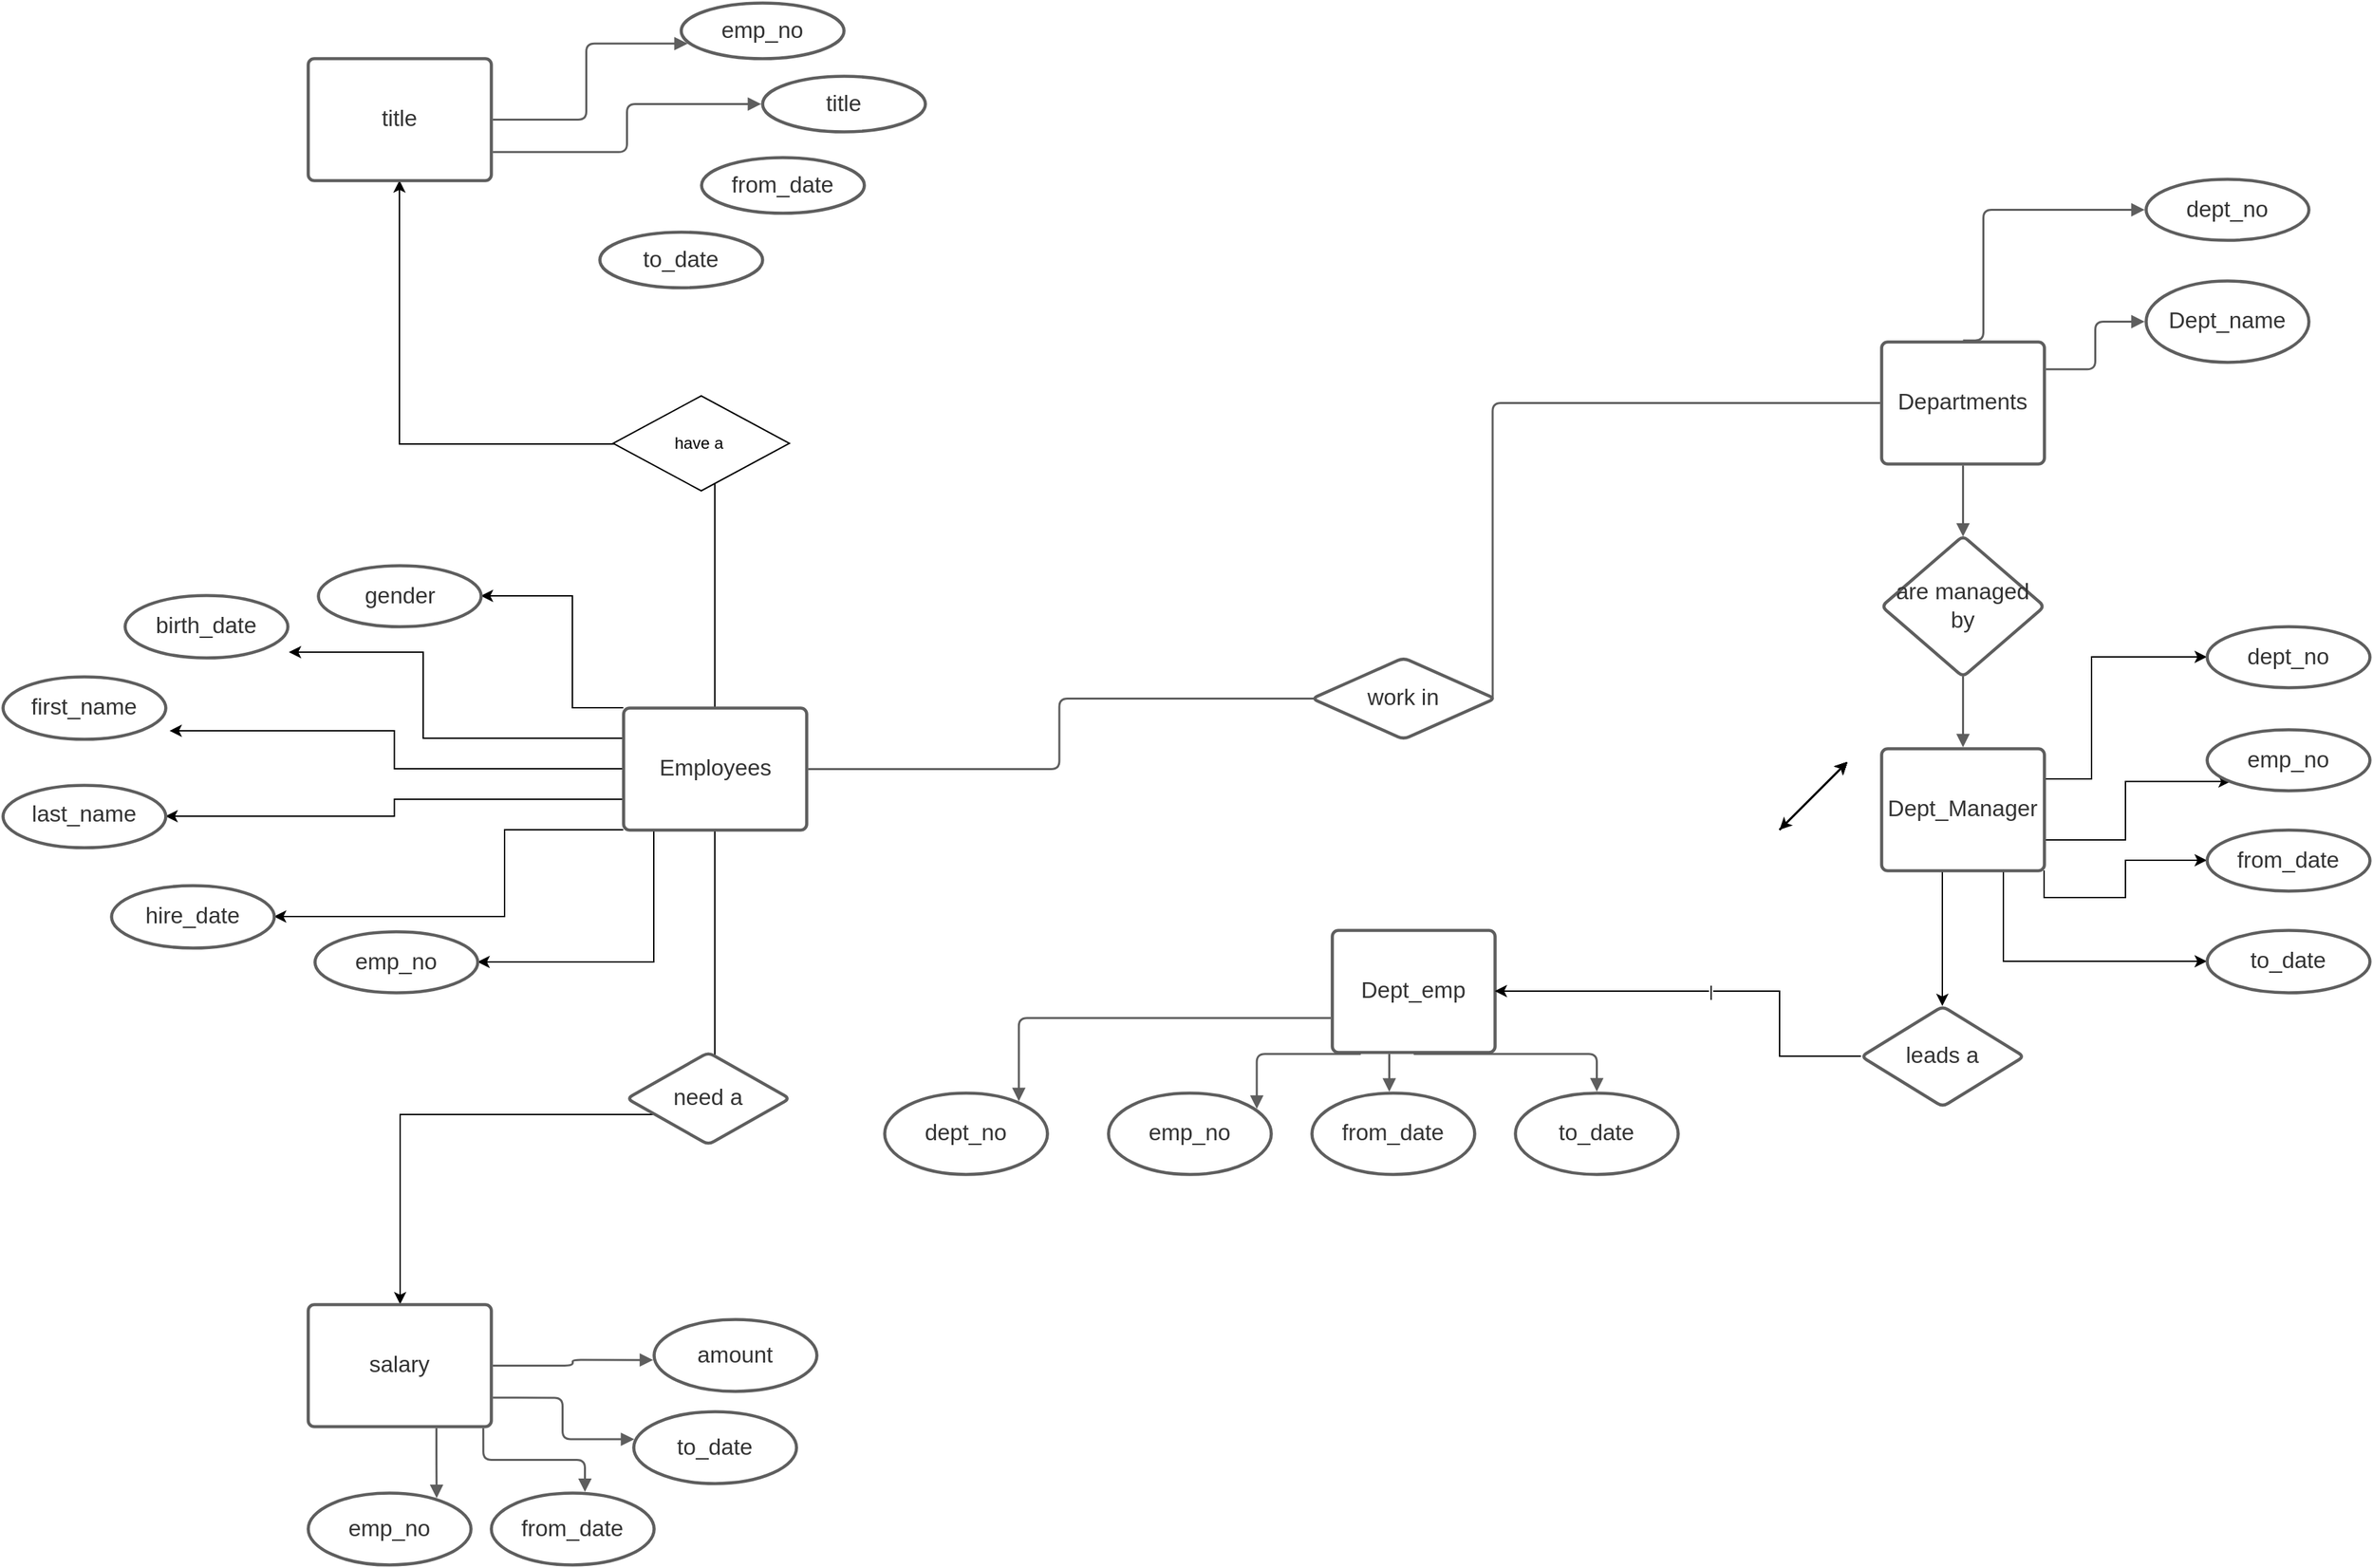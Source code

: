 <mxfile version="20.3.2" type="github"><diagram name="Page-1" id="e56a1550-8fbb-45ad-956c-1786394a9013"><mxGraphModel dx="1278" dy="579" grid="1" gridSize="10" guides="1" tooltips="1" connect="1" arrows="1" fold="1" page="1" pageScale="1" pageWidth="1100" pageHeight="850" background="none" math="0" shadow="0"><root><mxCell id="0"/><mxCell id="1" parent="0"/><mxCell id="KcR6Oc8ULUUjkKVTyV3o-144" style="edgeStyle=orthogonalEdgeStyle;rounded=0;orthogonalLoop=1;jettySize=auto;html=1;exitX=0.5;exitY=0;exitDx=0;exitDy=0;entryX=0.5;entryY=1;entryDx=0;entryDy=0;" parent="1" source="KcR6Oc8ULUUjkKVTyV3o-69" target="KcR6Oc8ULUUjkKVTyV3o-119" edge="1"><mxGeometry relative="1" as="geometry"/></mxCell><mxCell id="KcR6Oc8ULUUjkKVTyV3o-146" style="edgeStyle=orthogonalEdgeStyle;rounded=0;orthogonalLoop=1;jettySize=auto;html=1;exitX=0.5;exitY=1;exitDx=0;exitDy=0;" parent="1" source="KcR6Oc8ULUUjkKVTyV3o-69" target="KcR6Oc8ULUUjkKVTyV3o-101" edge="1"><mxGeometry relative="1" as="geometry"><Array as="points"><mxPoint x="785" y="850"/><mxPoint x="553" y="850"/></Array></mxGeometry></mxCell><mxCell id="KcR6Oc8ULUUjkKVTyV3o-157" style="edgeStyle=orthogonalEdgeStyle;rounded=0;orthogonalLoop=1;jettySize=auto;html=1;exitX=0.25;exitY=1;exitDx=0;exitDy=0;entryX=1;entryY=0.5;entryDx=0;entryDy=0;" parent="1" source="KcR6Oc8ULUUjkKVTyV3o-69" target="KcR6Oc8ULUUjkKVTyV3o-82" edge="1"><mxGeometry relative="1" as="geometry"><Array as="points"><mxPoint x="740" y="640"/><mxPoint x="740" y="738"/></Array></mxGeometry></mxCell><mxCell id="KcR6Oc8ULUUjkKVTyV3o-163" style="edgeStyle=orthogonalEdgeStyle;rounded=0;orthogonalLoop=1;jettySize=auto;html=1;exitX=0;exitY=1;exitDx=0;exitDy=0;entryX=1;entryY=0.5;entryDx=0;entryDy=0;" parent="1" source="KcR6Oc8ULUUjkKVTyV3o-69" target="KcR6Oc8ULUUjkKVTyV3o-81" edge="1"><mxGeometry relative="1" as="geometry"><Array as="points"><mxPoint x="630" y="640"/><mxPoint x="630" y="704"/></Array></mxGeometry></mxCell><mxCell id="KcR6Oc8ULUUjkKVTyV3o-167" style="edgeStyle=orthogonalEdgeStyle;rounded=0;orthogonalLoop=1;jettySize=auto;html=1;exitX=0;exitY=0.75;exitDx=0;exitDy=0;entryX=1;entryY=0.5;entryDx=0;entryDy=0;" parent="1" source="KcR6Oc8ULUUjkKVTyV3o-69" target="KcR6Oc8ULUUjkKVTyV3o-80" edge="1"><mxGeometry relative="1" as="geometry"/></mxCell><mxCell id="KcR6Oc8ULUUjkKVTyV3o-170" style="edgeStyle=orthogonalEdgeStyle;rounded=0;orthogonalLoop=1;jettySize=auto;html=1;exitX=0;exitY=0.5;exitDx=0;exitDy=0;entryX=1.025;entryY=0.87;entryDx=0;entryDy=0;entryPerimeter=0;" parent="1" source="KcR6Oc8ULUUjkKVTyV3o-69" target="KcR6Oc8ULUUjkKVTyV3o-79" edge="1"><mxGeometry relative="1" as="geometry"/></mxCell><mxCell id="KcR6Oc8ULUUjkKVTyV3o-172" style="edgeStyle=orthogonalEdgeStyle;rounded=0;orthogonalLoop=1;jettySize=auto;html=1;exitX=0;exitY=0.25;exitDx=0;exitDy=0;entryX=1.008;entryY=0.913;entryDx=0;entryDy=0;entryPerimeter=0;" parent="1" source="KcR6Oc8ULUUjkKVTyV3o-69" target="KcR6Oc8ULUUjkKVTyV3o-78" edge="1"><mxGeometry relative="1" as="geometry"><Array as="points"><mxPoint x="570" y="573"/><mxPoint x="570" y="509"/></Array></mxGeometry></mxCell><mxCell id="KcR6Oc8ULUUjkKVTyV3o-174" style="edgeStyle=orthogonalEdgeStyle;rounded=0;orthogonalLoop=1;jettySize=auto;html=1;exitX=0;exitY=0;exitDx=0;exitDy=0;entryX=1;entryY=0.5;entryDx=0;entryDy=0;" parent="1" source="KcR6Oc8ULUUjkKVTyV3o-69" target="KcR6Oc8ULUUjkKVTyV3o-77" edge="1"><mxGeometry relative="1" as="geometry"><Array as="points"><mxPoint x="680" y="550"/><mxPoint x="680" y="468"/></Array></mxGeometry></mxCell><UserObject label="Employees" lucidchartObjectId="xz9R6bpW.FXE" id="KcR6Oc8ULUUjkKVTyV3o-69"><mxCell style="html=1;overflow=block;blockSpacing=1;whiteSpace=wrap;fontSize=16.7;fontColor=#333333;align=center;spacing=3.8;strokeColor=#5e5e5e;strokeOpacity=100;rounded=1;absoluteArcSize=1;arcSize=9;strokeWidth=2.3;" parent="1" vertex="1"><mxGeometry x="717.5" y="550" width="135" height="90" as="geometry"/></mxCell></UserObject><UserObject label="Departments" lucidchartObjectId="kD9RG~DW.CCm" id="KcR6Oc8ULUUjkKVTyV3o-70"><mxCell style="html=1;overflow=block;blockSpacing=1;whiteSpace=wrap;fontSize=16.7;fontColor=#333333;align=center;spacing=3.8;strokeColor=#5e5e5e;strokeOpacity=100;rounded=1;absoluteArcSize=1;arcSize=9;strokeWidth=2.3;" parent="1" vertex="1"><mxGeometry x="1645" y="280" width="120" height="90" as="geometry"/></mxCell></UserObject><UserObject label="work in" lucidchartObjectId="pD9RKShQ2z.8" id="KcR6Oc8ULUUjkKVTyV3o-71"><mxCell style="html=1;overflow=block;blockSpacing=1;whiteSpace=wrap;shape=rhombus;fontSize=16.7;fontColor=#333333;align=center;spacing=3.8;strokeColor=#5e5e5e;strokeOpacity=100;rounded=1;absoluteArcSize=1;arcSize=9;strokeWidth=2.3;" parent="1" vertex="1"><mxGeometry x="1225" y="513" width="135" height="60" as="geometry"/></mxCell></UserObject><UserObject label="" lucidchartObjectId="sD9RB4WL8Vf5" id="KcR6Oc8ULUUjkKVTyV3o-72"><mxCell style="html=1;jettySize=18;whiteSpace=wrap;fontSize=13;strokeColor=#5E5E5E;strokeWidth=1.5;rounded=1;arcSize=12;edgeStyle=orthogonalEdgeStyle;startArrow=none;endArrow=none;exitX=1.008;exitY=0.5;exitPerimeter=0;entryX=0.013;entryY=0.5;entryPerimeter=0;" parent="1" source="KcR6Oc8ULUUjkKVTyV3o-69" target="KcR6Oc8ULUUjkKVTyV3o-71" edge="1"><mxGeometry width="100" height="100" relative="1" as="geometry"><Array as="points"/></mxGeometry></mxCell></UserObject><UserObject label="" lucidchartObjectId="vD9Rih2TIAbO" id="KcR6Oc8ULUUjkKVTyV3o-73"><mxCell style="html=1;jettySize=18;whiteSpace=wrap;fontSize=13;strokeColor=#5E5E5E;strokeWidth=1.5;rounded=1;arcSize=12;edgeStyle=orthogonalEdgeStyle;startArrow=none;endArrow=none;exitX=-0.009;exitY=0.5;exitPerimeter=0;entryX=0.987;entryY=0.5;entryPerimeter=0;" parent="1" source="KcR6Oc8ULUUjkKVTyV3o-70" target="KcR6Oc8ULUUjkKVTyV3o-71" edge="1"><mxGeometry width="100" height="100" relative="1" as="geometry"><Array as="points"/></mxGeometry></mxCell></UserObject><mxCell id="KcR6Oc8ULUUjkKVTyV3o-139" value="" style="edgeStyle=orthogonalEdgeStyle;rounded=0;orthogonalLoop=1;jettySize=auto;html=1;" parent="1" source="KcR6Oc8ULUUjkKVTyV3o-74" target="KcR6Oc8ULUUjkKVTyV3o-116" edge="1"><mxGeometry relative="1" as="geometry"><Array as="points"><mxPoint x="1690" y="710"/><mxPoint x="1690" y="710"/></Array></mxGeometry></mxCell><mxCell id="KcR6Oc8ULUUjkKVTyV3o-176" style="edgeStyle=orthogonalEdgeStyle;rounded=0;orthogonalLoop=1;jettySize=auto;html=1;exitX=1;exitY=0.25;exitDx=0;exitDy=0;entryX=0;entryY=0.5;entryDx=0;entryDy=0;" parent="1" source="KcR6Oc8ULUUjkKVTyV3o-74" target="KcR6Oc8ULUUjkKVTyV3o-89" edge="1"><mxGeometry relative="1" as="geometry"><Array as="points"><mxPoint x="1800" y="603"/><mxPoint x="1800" y="513"/></Array></mxGeometry></mxCell><mxCell id="KcR6Oc8ULUUjkKVTyV3o-180" style="edgeStyle=orthogonalEdgeStyle;rounded=0;orthogonalLoop=1;jettySize=auto;html=1;exitX=1;exitY=0.75;exitDx=0;exitDy=0;entryX=0;entryY=1;entryDx=0;entryDy=0;" parent="1" source="KcR6Oc8ULUUjkKVTyV3o-74" target="KcR6Oc8ULUUjkKVTyV3o-88" edge="1"><mxGeometry relative="1" as="geometry"/></mxCell><mxCell id="KcR6Oc8ULUUjkKVTyV3o-182" style="edgeStyle=orthogonalEdgeStyle;rounded=0;orthogonalLoop=1;jettySize=auto;html=1;exitX=1;exitY=1;exitDx=0;exitDy=0;entryX=0;entryY=0.5;entryDx=0;entryDy=0;" parent="1" source="KcR6Oc8ULUUjkKVTyV3o-74" target="KcR6Oc8ULUUjkKVTyV3o-86" edge="1"><mxGeometry relative="1" as="geometry"/></mxCell><mxCell id="KcR6Oc8ULUUjkKVTyV3o-185" style="edgeStyle=orthogonalEdgeStyle;rounded=0;orthogonalLoop=1;jettySize=auto;html=1;exitX=0.75;exitY=1;exitDx=0;exitDy=0;entryX=0;entryY=0.5;entryDx=0;entryDy=0;" parent="1" source="KcR6Oc8ULUUjkKVTyV3o-74" target="KcR6Oc8ULUUjkKVTyV3o-87" edge="1"><mxGeometry relative="1" as="geometry"/></mxCell><UserObject label="Dept_Manager" lucidchartObjectId=".J9R_4g7XJTi" id="KcR6Oc8ULUUjkKVTyV3o-74"><mxCell style="html=1;overflow=block;blockSpacing=1;whiteSpace=wrap;fontSize=16.7;fontColor=#333333;align=center;spacing=3.8;strokeColor=#5e5e5e;strokeOpacity=100;rounded=1;absoluteArcSize=1;arcSize=9;strokeWidth=2.3;" parent="1" vertex="1"><mxGeometry x="1645" y="580" width="120" height="90" as="geometry"/></mxCell></UserObject><UserObject label="dept_no" lucidchartObjectId="tK9R2TVEed0e" id="KcR6Oc8ULUUjkKVTyV3o-75"><mxCell style="html=1;overflow=block;blockSpacing=1;whiteSpace=wrap;ellipse;fontSize=16.7;fontColor=#333333;align=center;spacing=3.8;strokeColor=#5e5e5e;strokeOpacity=100;rounded=1;absoluteArcSize=1;arcSize=9;strokeWidth=2.3;" parent="1" vertex="1"><mxGeometry x="1840" y="160" width="120" height="45" as="geometry"/></mxCell></UserObject><UserObject label="Dept_name" lucidchartObjectId="TK9RW6eQ4vUa" id="KcR6Oc8ULUUjkKVTyV3o-76"><mxCell style="html=1;overflow=block;blockSpacing=1;whiteSpace=wrap;ellipse;fontSize=16.7;fontColor=#333333;align=center;spacing=3.8;strokeColor=#5e5e5e;strokeOpacity=100;rounded=1;absoluteArcSize=1;arcSize=9;strokeWidth=2.3;" parent="1" vertex="1"><mxGeometry x="1840" y="235" width="120" height="60" as="geometry"/></mxCell></UserObject><UserObject label="gender" lucidchartObjectId="8P9Rr2PMkIm8" id="KcR6Oc8ULUUjkKVTyV3o-77"><mxCell style="html=1;overflow=block;blockSpacing=1;whiteSpace=wrap;ellipse;fontSize=16.7;fontColor=#333333;align=center;spacing=3.8;strokeColor=#5e5e5e;strokeOpacity=100;rounded=1;absoluteArcSize=1;arcSize=9;strokeWidth=2.3;" parent="1" vertex="1"><mxGeometry x="492.5" y="445" width="120" height="45" as="geometry"/></mxCell></UserObject><UserObject label="birth_date" lucidchartObjectId="lQ9R~.p6iS9_" id="KcR6Oc8ULUUjkKVTyV3o-78"><mxCell style="html=1;overflow=block;blockSpacing=1;whiteSpace=wrap;ellipse;fontSize=16.7;fontColor=#333333;align=center;spacing=3.8;strokeColor=#5e5e5e;strokeOpacity=100;rounded=1;absoluteArcSize=1;arcSize=9;strokeWidth=2.3;" parent="1" vertex="1"><mxGeometry x="350" y="467" width="120" height="46" as="geometry"/></mxCell></UserObject><UserObject label="first_name" lucidchartObjectId="CQ9RGuEqZjhO" id="KcR6Oc8ULUUjkKVTyV3o-79"><mxCell style="html=1;overflow=block;blockSpacing=1;whiteSpace=wrap;ellipse;fontSize=16.7;fontColor=#333333;align=center;spacing=3.8;strokeColor=#5e5e5e;strokeOpacity=100;rounded=1;absoluteArcSize=1;arcSize=9;strokeWidth=2.3;" parent="1" vertex="1"><mxGeometry x="260" y="527" width="120" height="46" as="geometry"/></mxCell></UserObject><UserObject label="&lt;div style=&quot;display: flex; justify-content: center; text-align: center; align-items: baseline; font-size: 0; line-height: 1.25;margin-top: -2px;&quot;&gt;&lt;span&gt;&lt;span style=&quot;font-size:16.7px;color:#333333;&quot;&gt;last_name&lt;/span&gt;&lt;span style=&quot;font-size:16px;color:#000000;&quot;&gt;  &lt;/span&gt;&lt;/span&gt;&lt;/div&gt;" lucidchartObjectId="SQ9RVI8qVVdR" id="KcR6Oc8ULUUjkKVTyV3o-80"><mxCell style="html=1;overflow=block;blockSpacing=1;whiteSpace=wrap;ellipse;fontSize=13;spacing=3.8;strokeColor=#5e5e5e;strokeOpacity=100;rounded=1;absoluteArcSize=1;arcSize=9;strokeWidth=2.3;" parent="1" vertex="1"><mxGeometry x="260" y="607" width="120" height="46" as="geometry"/></mxCell></UserObject><UserObject label="hire_date" lucidchartObjectId="fR9Rlt8UUerg" id="KcR6Oc8ULUUjkKVTyV3o-81"><mxCell style="html=1;overflow=block;blockSpacing=1;whiteSpace=wrap;ellipse;fontSize=16.7;fontColor=#333333;align=center;spacing=3.8;strokeColor=#5e5e5e;strokeOpacity=100;rounded=1;absoluteArcSize=1;arcSize=9;strokeWidth=2.3;" parent="1" vertex="1"><mxGeometry x="340" y="681" width="120" height="46" as="geometry"/></mxCell></UserObject><UserObject label="emp_no" lucidchartObjectId="FR9R~3oERHCW" id="KcR6Oc8ULUUjkKVTyV3o-82"><mxCell style="html=1;overflow=block;blockSpacing=1;whiteSpace=wrap;ellipse;fontSize=16.7;fontColor=#333333;align=center;spacing=3.8;strokeColor=#5e5e5e;strokeOpacity=100;rounded=1;absoluteArcSize=1;arcSize=9;strokeWidth=2.3;" parent="1" vertex="1"><mxGeometry x="490" y="715" width="120" height="45" as="geometry"/></mxCell></UserObject><UserObject label="Dept_emp" lucidchartObjectId="9U9Rp4n7m0in" id="KcR6Oc8ULUUjkKVTyV3o-83"><mxCell style="html=1;overflow=block;blockSpacing=1;whiteSpace=wrap;fontSize=16.7;fontColor=#333333;align=center;spacing=3.8;strokeColor=#5e5e5e;strokeOpacity=100;rounded=1;absoluteArcSize=1;arcSize=9;strokeWidth=2.3;" parent="1" vertex="1"><mxGeometry x="1240" y="714" width="120" height="90" as="geometry"/></mxCell></UserObject><UserObject label="from_date" lucidchartObjectId="~Y9Ra.M3.pO~" id="KcR6Oc8ULUUjkKVTyV3o-84"><mxCell style="html=1;overflow=block;blockSpacing=1;whiteSpace=wrap;ellipse;fontSize=16.7;fontColor=#333333;align=center;spacing=3.8;strokeColor=#5e5e5e;strokeOpacity=100;rounded=1;absoluteArcSize=1;arcSize=9;strokeWidth=2.3;" parent="1" vertex="1"><mxGeometry x="1225" y="834" width="120" height="60" as="geometry"/></mxCell></UserObject><UserObject label="to_date" lucidchartObjectId="8Z9RhYsD0ph8" id="KcR6Oc8ULUUjkKVTyV3o-85"><mxCell style="html=1;overflow=block;blockSpacing=1;whiteSpace=wrap;ellipse;fontSize=16.7;fontColor=#333333;align=center;spacing=3.8;strokeColor=#5e5e5e;strokeOpacity=100;rounded=1;absoluteArcSize=1;arcSize=9;strokeWidth=2.3;" parent="1" vertex="1"><mxGeometry x="1375" y="834" width="120" height="60" as="geometry"/></mxCell></UserObject><UserObject label="from_date" lucidchartObjectId="b29RTk9Mnwc3" id="KcR6Oc8ULUUjkKVTyV3o-86"><mxCell style="html=1;overflow=block;blockSpacing=1;whiteSpace=wrap;ellipse;fontSize=16.7;fontColor=#333333;align=center;spacing=3.8;strokeColor=#5e5e5e;strokeOpacity=100;rounded=1;absoluteArcSize=1;arcSize=9;strokeWidth=2.3;" parent="1" vertex="1"><mxGeometry x="1885" y="640" width="120" height="45" as="geometry"/></mxCell></UserObject><UserObject label="to_date" lucidchartObjectId="149RedD5ZlJK" id="KcR6Oc8ULUUjkKVTyV3o-87"><mxCell style="html=1;overflow=block;blockSpacing=1;whiteSpace=wrap;ellipse;fontSize=16.7;fontColor=#333333;align=center;spacing=3.8;strokeColor=#5e5e5e;strokeOpacity=100;rounded=1;absoluteArcSize=1;arcSize=9;strokeWidth=2.3;" parent="1" vertex="1"><mxGeometry x="1885" y="714" width="120" height="46" as="geometry"/></mxCell></UserObject><UserObject label="emp_no" lucidchartObjectId="d59R7Pp8uAvP" id="KcR6Oc8ULUUjkKVTyV3o-88"><mxCell style="html=1;overflow=block;blockSpacing=1;whiteSpace=wrap;ellipse;fontSize=16.7;fontColor=#333333;align=center;spacing=3.8;strokeColor=#5e5e5e;strokeOpacity=100;rounded=1;absoluteArcSize=1;arcSize=9;strokeWidth=2.3;" parent="1" vertex="1"><mxGeometry x="1885" y="566" width="120" height="45" as="geometry"/></mxCell></UserObject><UserObject label="dept_no" lucidchartObjectId="D59Rg4aX3Pp4" id="KcR6Oc8ULUUjkKVTyV3o-89"><mxCell style="html=1;overflow=block;blockSpacing=1;whiteSpace=wrap;ellipse;fontSize=16.7;fontColor=#333333;align=center;spacing=3.8;strokeColor=#5e5e5e;strokeOpacity=100;rounded=1;absoluteArcSize=1;arcSize=9;strokeWidth=2.3;" parent="1" vertex="1"><mxGeometry x="1885" y="490" width="120" height="45" as="geometry"/></mxCell></UserObject><UserObject label="emp_no" lucidchartObjectId="U59RZL8NjSFG" id="KcR6Oc8ULUUjkKVTyV3o-90"><mxCell style="html=1;overflow=block;blockSpacing=1;whiteSpace=wrap;ellipse;fontSize=16.7;fontColor=#333333;align=center;spacing=3.8;strokeColor=#5e5e5e;strokeOpacity=100;rounded=1;absoluteArcSize=1;arcSize=9;strokeWidth=2.3;" parent="1" vertex="1"><mxGeometry x="1075" y="834" width="120" height="60" as="geometry"/></mxCell></UserObject><UserObject label="dept_no" lucidchartObjectId="b69RqE9rsH8G" id="KcR6Oc8ULUUjkKVTyV3o-91"><mxCell style="html=1;overflow=block;blockSpacing=1;whiteSpace=wrap;ellipse;fontSize=16.7;fontColor=#333333;align=center;spacing=3.8;strokeColor=#5e5e5e;strokeOpacity=100;rounded=1;absoluteArcSize=1;arcSize=9;strokeWidth=2.3;" parent="1" vertex="1"><mxGeometry x="910" y="834" width="120" height="60" as="geometry"/></mxCell></UserObject><UserObject label="are managed by" lucidchartObjectId="s79R_xznaIiu" id="KcR6Oc8ULUUjkKVTyV3o-92"><mxCell style="html=1;overflow=block;blockSpacing=1;whiteSpace=wrap;shape=rhombus;fontSize=16.7;fontColor=#333333;align=center;spacing=3.8;strokeColor=#5e5e5e;strokeOpacity=100;rounded=1;absoluteArcSize=1;arcSize=9;strokeWidth=2.3;" parent="1" vertex="1"><mxGeometry x="1645" y="423" width="120" height="104" as="geometry"/></mxCell></UserObject><UserObject label="" lucidchartObjectId="C79RkWU5yFMc" id="KcR6Oc8ULUUjkKVTyV3o-93"><mxCell style="html=1;jettySize=18;whiteSpace=wrap;fontSize=13;strokeColor=#5E5E5E;strokeWidth=1.5;rounded=1;arcSize=12;edgeStyle=orthogonalEdgeStyle;startArrow=none;endArrow=block;endFill=1;exitX=0.5;exitY=1.012;exitPerimeter=0;entryX=0.5;entryY=0.005;entryPerimeter=0;" parent="1" source="KcR6Oc8ULUUjkKVTyV3o-70" target="KcR6Oc8ULUUjkKVTyV3o-92" edge="1"><mxGeometry width="100" height="100" relative="1" as="geometry"><Array as="points"/></mxGeometry></mxCell></UserObject><UserObject label="" lucidchartObjectId="E79RJKFxUSOg" id="KcR6Oc8ULUUjkKVTyV3o-94"><mxCell style="html=1;jettySize=18;whiteSpace=wrap;fontSize=13;strokeColor=#5E5E5E;strokeWidth=1.5;rounded=1;arcSize=12;edgeStyle=orthogonalEdgeStyle;startArrow=none;endArrow=block;endFill=1;exitX=0.5;exitY=0.995;exitPerimeter=0;entryX=0.5;entryY=-0.012;entryPerimeter=0;" parent="1" source="KcR6Oc8ULUUjkKVTyV3o-92" target="KcR6Oc8ULUUjkKVTyV3o-74" edge="1"><mxGeometry width="100" height="100" relative="1" as="geometry"><Array as="points"/></mxGeometry></mxCell></UserObject><UserObject label="" lucidchartObjectId="F89RH6nAGhBR" id="KcR6Oc8ULUUjkKVTyV3o-95"><mxCell style="html=1;jettySize=18;whiteSpace=wrap;fontSize=13;strokeColor=#5E5E5E;strokeWidth=1.5;rounded=1;arcSize=12;edgeStyle=orthogonalEdgeStyle;startArrow=none;endArrow=block;endFill=1;exitX=0.5;exitY=-0.012;exitPerimeter=0;entryX=-0.009;entryY=0.5;entryPerimeter=0;" parent="1" source="KcR6Oc8ULUUjkKVTyV3o-70" target="KcR6Oc8ULUUjkKVTyV3o-75" edge="1"><mxGeometry width="100" height="100" relative="1" as="geometry"><Array as="points"><mxPoint x="1720" y="279"/><mxPoint x="1720" y="183"/></Array></mxGeometry></mxCell></UserObject><UserObject label="" lucidchartObjectId="H89RhE2AcYuu" id="KcR6Oc8ULUUjkKVTyV3o-96"><mxCell style="html=1;jettySize=18;whiteSpace=wrap;fontSize=13;strokeColor=#5E5E5E;strokeWidth=1.5;rounded=1;arcSize=12;edgeStyle=orthogonalEdgeStyle;startArrow=none;endArrow=block;endFill=1;exitX=1.009;exitY=0.223;exitPerimeter=0;entryX=-0.009;entryY=0.5;entryPerimeter=0;" parent="1" source="KcR6Oc8ULUUjkKVTyV3o-70" target="KcR6Oc8ULUUjkKVTyV3o-76" edge="1"><mxGeometry width="100" height="100" relative="1" as="geometry"><Array as="points"/></mxGeometry></mxCell></UserObject><UserObject label="salary" lucidchartObjectId="u99RQj9DWF7g" id="KcR6Oc8ULUUjkKVTyV3o-101"><mxCell style="html=1;overflow=block;blockSpacing=1;whiteSpace=wrap;fontSize=16.7;fontColor=#333333;align=center;spacing=3.8;strokeColor=#5e5e5e;strokeOpacity=100;rounded=1;absoluteArcSize=1;arcSize=9;strokeWidth=2.3;" parent="1" vertex="1"><mxGeometry x="485" y="990" width="135" height="90" as="geometry"/></mxCell></UserObject><UserObject label="need a" lucidchartObjectId="-99ROzWdCF~4" id="KcR6Oc8ULUUjkKVTyV3o-102"><mxCell style="html=1;overflow=block;blockSpacing=1;whiteSpace=wrap;shape=rhombus;fontSize=16.7;fontColor=#333333;align=center;spacing=3.8;strokeColor=#5e5e5e;strokeOpacity=100;rounded=1;absoluteArcSize=1;arcSize=9;strokeWidth=2.3;" parent="1" vertex="1"><mxGeometry x="720" y="804" width="120" height="68" as="geometry"/></mxCell></UserObject><UserObject label="emp_no" lucidchartObjectId="e_9R..aQ1MnT" id="KcR6Oc8ULUUjkKVTyV3o-105"><mxCell style="html=1;overflow=block;blockSpacing=1;whiteSpace=wrap;ellipse;fontSize=16.7;fontColor=#333333;align=center;spacing=3.8;strokeColor=#5e5e5e;strokeOpacity=100;rounded=1;absoluteArcSize=1;arcSize=9;strokeWidth=2.3;" parent="1" vertex="1"><mxGeometry x="485" y="1129" width="120" height="53" as="geometry"/></mxCell></UserObject><UserObject label="amount" lucidchartObjectId="m_9RS~U_vKWg" id="KcR6Oc8ULUUjkKVTyV3o-106"><mxCell style="html=1;overflow=block;blockSpacing=1;whiteSpace=wrap;ellipse;fontSize=16.7;fontColor=#333333;align=center;spacing=3.8;strokeColor=#5e5e5e;strokeOpacity=100;rounded=1;absoluteArcSize=1;arcSize=9;strokeWidth=2.3;" parent="1" vertex="1"><mxGeometry x="740" y="1001" width="120" height="53" as="geometry"/></mxCell></UserObject><UserObject label="from_date" lucidchartObjectId="v_9Rlf-NGaM1" id="KcR6Oc8ULUUjkKVTyV3o-107"><mxCell style="html=1;overflow=block;blockSpacing=1;whiteSpace=wrap;ellipse;fontSize=16.7;fontColor=#333333;align=center;spacing=3.8;strokeColor=#5e5e5e;strokeOpacity=100;rounded=1;absoluteArcSize=1;arcSize=9;strokeWidth=2.3;" parent="1" vertex="1"><mxGeometry x="620" y="1129" width="120" height="53" as="geometry"/></mxCell></UserObject><UserObject label="to_date" lucidchartObjectId="y_9Rtxu3DeZi" id="KcR6Oc8ULUUjkKVTyV3o-108"><mxCell style="html=1;overflow=block;blockSpacing=1;whiteSpace=wrap;ellipse;fontSize=16.7;fontColor=#333333;align=center;spacing=3.8;strokeColor=#5e5e5e;strokeOpacity=100;rounded=1;absoluteArcSize=1;arcSize=9;strokeWidth=2.3;" parent="1" vertex="1"><mxGeometry x="725" y="1069" width="120" height="53" as="geometry"/></mxCell></UserObject><UserObject label="" lucidchartObjectId="z.9RhweRpn8w" id="KcR6Oc8ULUUjkKVTyV3o-109"><mxCell style="html=1;jettySize=18;whiteSpace=wrap;fontSize=13;strokeColor=#5E5E5E;strokeWidth=1.5;rounded=1;arcSize=12;edgeStyle=orthogonalEdgeStyle;startArrow=none;endArrow=block;endFill=1;exitX=1.008;exitY=0.5;exitPerimeter=0;entryX=-0.006;entryY=0.563;entryPerimeter=0;" parent="1" source="KcR6Oc8ULUUjkKVTyV3o-101" target="KcR6Oc8ULUUjkKVTyV3o-106" edge="1"><mxGeometry width="100" height="100" relative="1" as="geometry"><Array as="points"/></mxGeometry></mxCell></UserObject><UserObject label="" lucidchartObjectId="B.9R2ahHxNtP" id="KcR6Oc8ULUUjkKVTyV3o-110"><mxCell style="html=1;jettySize=18;whiteSpace=wrap;fontSize=13;strokeColor=#5E5E5E;strokeWidth=1.5;rounded=1;arcSize=12;edgeStyle=orthogonalEdgeStyle;startArrow=none;endArrow=block;endFill=1;exitX=1.008;exitY=0.763;exitPerimeter=0;entryX=0.003;entryY=0.383;entryPerimeter=0;" parent="1" source="KcR6Oc8ULUUjkKVTyV3o-101" target="KcR6Oc8ULUUjkKVTyV3o-108" edge="1"><mxGeometry width="100" height="100" relative="1" as="geometry"><Array as="points"/></mxGeometry></mxCell></UserObject><UserObject label="" lucidchartObjectId="D.9RrfljiITh" id="KcR6Oc8ULUUjkKVTyV3o-111"><mxCell style="html=1;jettySize=18;whiteSpace=wrap;fontSize=13;strokeColor=#5E5E5E;strokeWidth=1.5;rounded=1;arcSize=12;edgeStyle=orthogonalEdgeStyle;startArrow=none;endArrow=block;endFill=1;exitX=0.956;exitY=1.012;exitPerimeter=0;entryX=0.575;entryY=-0.016;entryPerimeter=0;" parent="1" source="KcR6Oc8ULUUjkKVTyV3o-101" target="KcR6Oc8ULUUjkKVTyV3o-107" edge="1"><mxGeometry width="100" height="100" relative="1" as="geometry"><Array as="points"/></mxGeometry></mxCell></UserObject><UserObject label="" lucidchartObjectId="9~9RCRVPMqO0" id="KcR6Oc8ULUUjkKVTyV3o-112"><mxCell style="html=1;jettySize=18;whiteSpace=wrap;fontSize=13;strokeColor=#5E5E5E;strokeWidth=1.5;rounded=1;arcSize=12;edgeStyle=orthogonalEdgeStyle;startArrow=none;endArrow=block;endFill=1;exitX=0.5;exitY=1.012;exitPerimeter=0;entryX=0.5;entryY=-0.019;entryPerimeter=0;" parent="1" source="KcR6Oc8ULUUjkKVTyV3o-83" target="KcR6Oc8ULUUjkKVTyV3o-85" edge="1"><mxGeometry width="100" height="100" relative="1" as="geometry"><Array as="points"/></mxGeometry></mxCell></UserObject><UserObject label="" lucidchartObjectId="_~9RPcIP2lkV" id="KcR6Oc8ULUUjkKVTyV3o-113"><mxCell style="html=1;jettySize=18;whiteSpace=wrap;fontSize=13;strokeColor=#5E5E5E;strokeWidth=1.5;rounded=1;arcSize=12;edgeStyle=orthogonalEdgeStyle;startArrow=none;endArrow=block;endFill=1;exitX=0.35;exitY=1.012;exitPerimeter=0;entryX=0.475;entryY=-0.017;entryPerimeter=0;" parent="1" source="KcR6Oc8ULUUjkKVTyV3o-83" target="KcR6Oc8ULUUjkKVTyV3o-84" edge="1"><mxGeometry width="100" height="100" relative="1" as="geometry"><Array as="points"/></mxGeometry></mxCell></UserObject><UserObject label="" lucidchartObjectId="ba-RAST9kmLv" id="KcR6Oc8ULUUjkKVTyV3o-114"><mxCell style="html=1;jettySize=18;whiteSpace=wrap;fontSize=13;strokeColor=#5E5E5E;strokeWidth=1.5;rounded=1;arcSize=12;edgeStyle=orthogonalEdgeStyle;startArrow=none;endArrow=block;endFill=1;exitX=0.175;exitY=1.012;exitPerimeter=0;entryX=0.911;entryY=0.193;entryPerimeter=0;" parent="1" source="KcR6Oc8ULUUjkKVTyV3o-83" target="KcR6Oc8ULUUjkKVTyV3o-90" edge="1"><mxGeometry width="100" height="100" relative="1" as="geometry"><Array as="points"/></mxGeometry></mxCell></UserObject><UserObject label="" lucidchartObjectId="fa-R6jIH1JxD" id="KcR6Oc8ULUUjkKVTyV3o-115"><mxCell style="html=1;jettySize=18;whiteSpace=wrap;fontSize=13;strokeColor=#5E5E5E;strokeWidth=1.5;rounded=1;arcSize=12;edgeStyle=orthogonalEdgeStyle;startArrow=none;endArrow=block;endFill=1;exitX=-0.009;exitY=0.718;exitPerimeter=0;entryX=0.824;entryY=0.099;entryPerimeter=0;" parent="1" source="KcR6Oc8ULUUjkKVTyV3o-83" target="KcR6Oc8ULUUjkKVTyV3o-91" edge="1"><mxGeometry width="100" height="100" relative="1" as="geometry"><Array as="points"/></mxGeometry></mxCell></UserObject><mxCell id="KcR6Oc8ULUUjkKVTyV3o-140" value="|" style="edgeStyle=orthogonalEdgeStyle;rounded=0;orthogonalLoop=1;jettySize=auto;html=1;entryX=1;entryY=0.5;entryDx=0;entryDy=0;" parent="1" source="KcR6Oc8ULUUjkKVTyV3o-116" target="KcR6Oc8ULUUjkKVTyV3o-83" edge="1"><mxGeometry relative="1" as="geometry"><Array as="points"><mxPoint x="1570" y="807"/><mxPoint x="1570" y="759"/></Array></mxGeometry></mxCell><UserObject label="leads a" lucidchartObjectId="Ea-RU5O.NDau" id="KcR6Oc8ULUUjkKVTyV3o-116"><mxCell style="html=1;overflow=block;blockSpacing=1;whiteSpace=wrap;shape=rhombus;fontSize=16.7;fontColor=#333333;align=center;spacing=3.8;strokeColor=#5e5e5e;strokeOpacity=100;rounded=1;absoluteArcSize=1;arcSize=9;strokeWidth=2.3;" parent="1" vertex="1"><mxGeometry x="1630" y="770" width="120" height="74" as="geometry"/></mxCell></UserObject><UserObject label="title" lucidchartObjectId="Nb-RhhHM5t3E" id="KcR6Oc8ULUUjkKVTyV3o-119"><mxCell style="html=1;overflow=block;blockSpacing=1;whiteSpace=wrap;fontSize=16.7;fontColor=#333333;align=center;spacing=3.8;strokeColor=#5e5e5e;strokeOpacity=100;rounded=1;absoluteArcSize=1;arcSize=9;strokeWidth=2.3;" parent="1" vertex="1"><mxGeometry x="485" y="71" width="135" height="90" as="geometry"/></mxCell></UserObject><UserObject label="emp_no" lucidchartObjectId="se-RFE4b1g1M" id="KcR6Oc8ULUUjkKVTyV3o-120"><mxCell style="html=1;overflow=block;blockSpacing=1;whiteSpace=wrap;ellipse;fontSize=16.7;fontColor=#333333;align=center;spacing=3.8;strokeColor=#5e5e5e;strokeOpacity=100;rounded=1;absoluteArcSize=1;arcSize=9;strokeWidth=2.3;" parent="1" vertex="1"><mxGeometry x="760" y="30" width="120" height="41" as="geometry"/></mxCell></UserObject><UserObject label="title" lucidchartObjectId="ze-RI~kXz5-9" id="KcR6Oc8ULUUjkKVTyV3o-121"><mxCell style="html=1;overflow=block;blockSpacing=1;whiteSpace=wrap;ellipse;fontSize=16.7;fontColor=#333333;align=center;spacing=3.8;strokeColor=#5e5e5e;strokeOpacity=100;rounded=1;absoluteArcSize=1;arcSize=9;strokeWidth=2.3;" parent="1" vertex="1"><mxGeometry x="820" y="84" width="120" height="41" as="geometry"/></mxCell></UserObject><UserObject label="" lucidchartObjectId="~e-Rg.IHXh5W" id="KcR6Oc8ULUUjkKVTyV3o-122"><mxCell style="html=1;jettySize=18;whiteSpace=wrap;fontSize=13;strokeColor=#5E5E5E;strokeWidth=1.5;rounded=1;arcSize=12;edgeStyle=orthogonalEdgeStyle;startArrow=none;endArrow=block;endFill=1;exitX=0.7;exitY=1.012;exitPerimeter=0;entryX=0.789;entryY=0.07;entryPerimeter=0;" parent="1" source="KcR6Oc8ULUUjkKVTyV3o-101" target="KcR6Oc8ULUUjkKVTyV3o-105" edge="1"><mxGeometry width="100" height="100" relative="1" as="geometry"><Array as="points"/></mxGeometry></mxCell></UserObject><UserObject label="from_date" lucidchartObjectId="Yh-Ra2lJoGX_" id="KcR6Oc8ULUUjkKVTyV3o-123"><mxCell style="html=1;overflow=block;blockSpacing=1;whiteSpace=wrap;ellipse;fontSize=16.7;fontColor=#333333;align=center;spacing=3.8;strokeColor=#5e5e5e;strokeOpacity=100;rounded=1;absoluteArcSize=1;arcSize=9;strokeWidth=2.3;" parent="1" vertex="1"><mxGeometry x="775" y="144" width="120" height="41" as="geometry"/></mxCell></UserObject><UserObject label="to_date" lucidchartObjectId="-h-Rqpt6DNNr" id="KcR6Oc8ULUUjkKVTyV3o-124"><mxCell style="html=1;overflow=block;blockSpacing=1;whiteSpace=wrap;ellipse;fontSize=16.7;fontColor=#333333;align=center;spacing=3.8;strokeColor=#5e5e5e;strokeOpacity=100;rounded=1;absoluteArcSize=1;arcSize=9;strokeWidth=2.3;" parent="1" vertex="1"><mxGeometry x="700" y="199" width="120" height="41" as="geometry"/></mxCell></UserObject><UserObject label="" lucidchartObjectId="Si-R5-0Ub5Gb" id="KcR6Oc8ULUUjkKVTyV3o-125"><mxCell style="html=1;jettySize=18;whiteSpace=wrap;fontSize=13;strokeColor=#5E5E5E;strokeWidth=1.5;rounded=1;arcSize=12;edgeStyle=orthogonalEdgeStyle;startArrow=none;endArrow=block;endFill=1;exitX=1.008;exitY=0.5;exitPerimeter=0;entryX=0.04;entryY=0.73;entryPerimeter=0;" parent="1" source="KcR6Oc8ULUUjkKVTyV3o-119" target="KcR6Oc8ULUUjkKVTyV3o-120" edge="1"><mxGeometry width="100" height="100" relative="1" as="geometry"><Array as="points"/></mxGeometry></mxCell></UserObject><UserObject label="" lucidchartObjectId="Vi-RmRN9pK9p" id="KcR6Oc8ULUUjkKVTyV3o-126"><mxCell style="html=1;jettySize=18;whiteSpace=wrap;fontSize=13;strokeColor=#5E5E5E;strokeWidth=1.5;rounded=1;arcSize=12;edgeStyle=orthogonalEdgeStyle;startArrow=none;endArrow=block;endFill=1;exitX=1.008;exitY=0.765;exitPerimeter=0;entryX=-0.009;entryY=0.5;entryPerimeter=0;" parent="1" source="KcR6Oc8ULUUjkKVTyV3o-119" target="KcR6Oc8ULUUjkKVTyV3o-121" edge="1"><mxGeometry width="100" height="100" relative="1" as="geometry"><Array as="points"/></mxGeometry></mxCell></UserObject><mxCell id="KcR6Oc8ULUUjkKVTyV3o-142" value="have a&amp;nbsp;" style="rhombus;whiteSpace=wrap;html=1;" parent="1" vertex="1"><mxGeometry x="710" y="320" width="130" height="70" as="geometry"/></mxCell><mxCell id="KcR6Oc8ULUUjkKVTyV3o-145" value="" style="endArrow=classic;html=1;rounded=0;" parent="1" edge="1"><mxGeometry width="50" height="50" relative="1" as="geometry"><mxPoint x="1570" y="640" as="sourcePoint"/><mxPoint x="1620" y="590" as="targetPoint"/></mxGeometry></mxCell><mxCell id="KcR6Oc8ULUUjkKVTyV3o-147" value="" style="endArrow=classic;html=1;rounded=0;" parent="1" edge="1"><mxGeometry width="50" height="50" relative="1" as="geometry"><mxPoint x="1570" y="640" as="sourcePoint"/><mxPoint x="1620" y="590" as="targetPoint"/></mxGeometry></mxCell><mxCell id="KcR6Oc8ULUUjkKVTyV3o-148" value="" style="endArrow=classic;startArrow=classic;html=1;rounded=0;" parent="1" edge="1"><mxGeometry width="50" height="50" relative="1" as="geometry"><mxPoint x="1570" y="640" as="sourcePoint"/><mxPoint x="1620" y="590" as="targetPoint"/></mxGeometry></mxCell><mxCell id="KcR6Oc8ULUUjkKVTyV3o-151" value="" style="endArrow=classic;html=1;rounded=0;" parent="1" edge="1"><mxGeometry width="50" height="50" relative="1" as="geometry"><mxPoint x="1570" y="640" as="sourcePoint"/><mxPoint x="1620" y="590" as="targetPoint"/></mxGeometry></mxCell><mxCell id="KcR6Oc8ULUUjkKVTyV3o-153" value="" style="endArrow=classic;html=1;rounded=0;" parent="1" edge="1"><mxGeometry width="50" height="50" relative="1" as="geometry"><mxPoint x="1570" y="640" as="sourcePoint"/><mxPoint x="1620" y="590" as="targetPoint"/></mxGeometry></mxCell><mxCell id="KcR6Oc8ULUUjkKVTyV3o-156" value="" style="endArrow=classic;html=1;rounded=0;" parent="1" edge="1"><mxGeometry width="50" height="50" relative="1" as="geometry"><mxPoint x="1570" y="640" as="sourcePoint"/><mxPoint x="1620" y="590" as="targetPoint"/></mxGeometry></mxCell><mxCell id="KcR6Oc8ULUUjkKVTyV3o-158" value="" style="endArrow=classic;html=1;rounded=0;" parent="1" edge="1"><mxGeometry width="50" height="50" relative="1" as="geometry"><mxPoint x="1570" y="640" as="sourcePoint"/><mxPoint x="1620" y="590" as="targetPoint"/></mxGeometry></mxCell><mxCell id="KcR6Oc8ULUUjkKVTyV3o-161" value="" style="endArrow=classic;html=1;rounded=0;" parent="1" edge="1"><mxGeometry width="50" height="50" relative="1" as="geometry"><mxPoint x="1570" y="640" as="sourcePoint"/><mxPoint x="1620" y="590" as="targetPoint"/></mxGeometry></mxCell><mxCell id="KcR6Oc8ULUUjkKVTyV3o-162" value="" style="endArrow=classic;html=1;rounded=0;" parent="1" edge="1"><mxGeometry width="50" height="50" relative="1" as="geometry"><mxPoint x="1570" y="640" as="sourcePoint"/><mxPoint x="1620" y="590" as="targetPoint"/></mxGeometry></mxCell><mxCell id="KcR6Oc8ULUUjkKVTyV3o-164" value="" style="endArrow=classic;html=1;rounded=0;" parent="1" edge="1"><mxGeometry width="50" height="50" relative="1" as="geometry"><mxPoint x="1570" y="640" as="sourcePoint"/><mxPoint x="1620" y="590" as="targetPoint"/></mxGeometry></mxCell><mxCell id="KcR6Oc8ULUUjkKVTyV3o-166" value="" style="endArrow=classic;html=1;rounded=0;" parent="1" edge="1"><mxGeometry width="50" height="50" relative="1" as="geometry"><mxPoint x="1570" y="640" as="sourcePoint"/><mxPoint x="1620" y="590" as="targetPoint"/></mxGeometry></mxCell><mxCell id="KcR6Oc8ULUUjkKVTyV3o-168" value="" style="endArrow=classic;html=1;rounded=0;" parent="1" edge="1"><mxGeometry width="50" height="50" relative="1" as="geometry"><mxPoint x="1570" y="640" as="sourcePoint"/><mxPoint x="1620" y="590" as="targetPoint"/></mxGeometry></mxCell><mxCell id="KcR6Oc8ULUUjkKVTyV3o-175" value="" style="endArrow=classic;html=1;rounded=0;" parent="1" edge="1"><mxGeometry width="50" height="50" relative="1" as="geometry"><mxPoint x="1570" y="640" as="sourcePoint"/><mxPoint x="1620" y="590" as="targetPoint"/></mxGeometry></mxCell><mxCell id="KcR6Oc8ULUUjkKVTyV3o-177" value="" style="endArrow=classic;html=1;rounded=0;" parent="1" edge="1"><mxGeometry width="50" height="50" relative="1" as="geometry"><mxPoint x="1570" y="640" as="sourcePoint"/><mxPoint x="1620" y="590" as="targetPoint"/></mxGeometry></mxCell></root></mxGraphModel></diagram></mxfile>